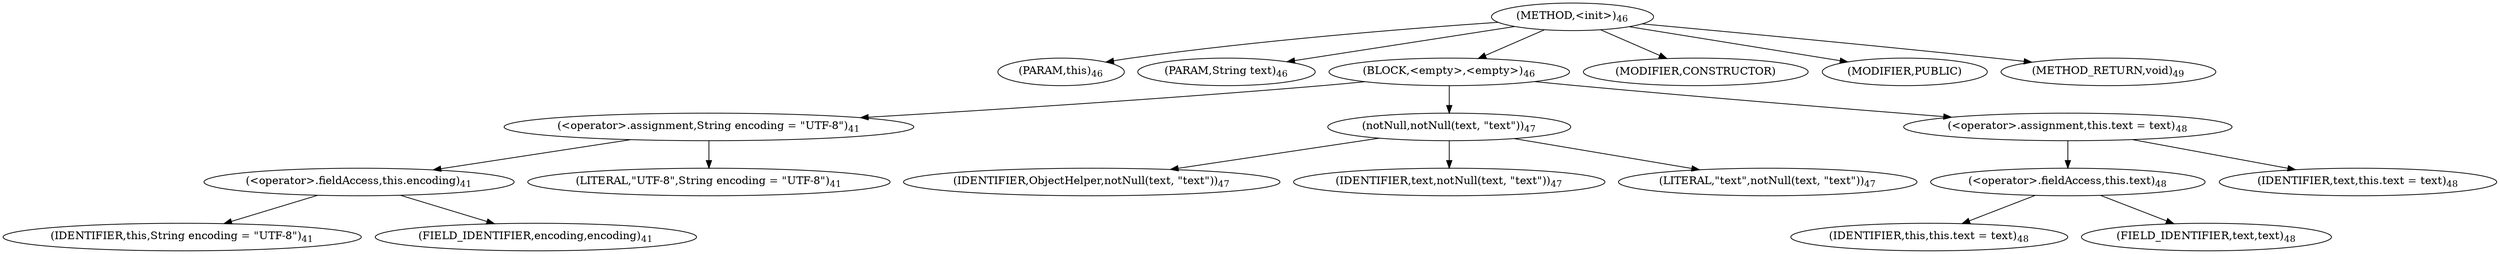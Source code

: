 digraph "&lt;init&gt;" {  
"58" [label = <(METHOD,&lt;init&gt;)<SUB>46</SUB>> ]
"4" [label = <(PARAM,this)<SUB>46</SUB>> ]
"59" [label = <(PARAM,String text)<SUB>46</SUB>> ]
"60" [label = <(BLOCK,&lt;empty&gt;,&lt;empty&gt;)<SUB>46</SUB>> ]
"61" [label = <(&lt;operator&gt;.assignment,String encoding = &quot;UTF-8&quot;)<SUB>41</SUB>> ]
"62" [label = <(&lt;operator&gt;.fieldAccess,this.encoding)<SUB>41</SUB>> ]
"63" [label = <(IDENTIFIER,this,String encoding = &quot;UTF-8&quot;)<SUB>41</SUB>> ]
"64" [label = <(FIELD_IDENTIFIER,encoding,encoding)<SUB>41</SUB>> ]
"65" [label = <(LITERAL,&quot;UTF-8&quot;,String encoding = &quot;UTF-8&quot;)<SUB>41</SUB>> ]
"66" [label = <(notNull,notNull(text, &quot;text&quot;))<SUB>47</SUB>> ]
"67" [label = <(IDENTIFIER,ObjectHelper,notNull(text, &quot;text&quot;))<SUB>47</SUB>> ]
"68" [label = <(IDENTIFIER,text,notNull(text, &quot;text&quot;))<SUB>47</SUB>> ]
"69" [label = <(LITERAL,&quot;text&quot;,notNull(text, &quot;text&quot;))<SUB>47</SUB>> ]
"70" [label = <(&lt;operator&gt;.assignment,this.text = text)<SUB>48</SUB>> ]
"71" [label = <(&lt;operator&gt;.fieldAccess,this.text)<SUB>48</SUB>> ]
"3" [label = <(IDENTIFIER,this,this.text = text)<SUB>48</SUB>> ]
"72" [label = <(FIELD_IDENTIFIER,text,text)<SUB>48</SUB>> ]
"73" [label = <(IDENTIFIER,text,this.text = text)<SUB>48</SUB>> ]
"74" [label = <(MODIFIER,CONSTRUCTOR)> ]
"75" [label = <(MODIFIER,PUBLIC)> ]
"76" [label = <(METHOD_RETURN,void)<SUB>49</SUB>> ]
  "58" -> "4" 
  "58" -> "59" 
  "58" -> "60" 
  "58" -> "74" 
  "58" -> "75" 
  "58" -> "76" 
  "60" -> "61" 
  "60" -> "66" 
  "60" -> "70" 
  "61" -> "62" 
  "61" -> "65" 
  "62" -> "63" 
  "62" -> "64" 
  "66" -> "67" 
  "66" -> "68" 
  "66" -> "69" 
  "70" -> "71" 
  "70" -> "73" 
  "71" -> "3" 
  "71" -> "72" 
}
